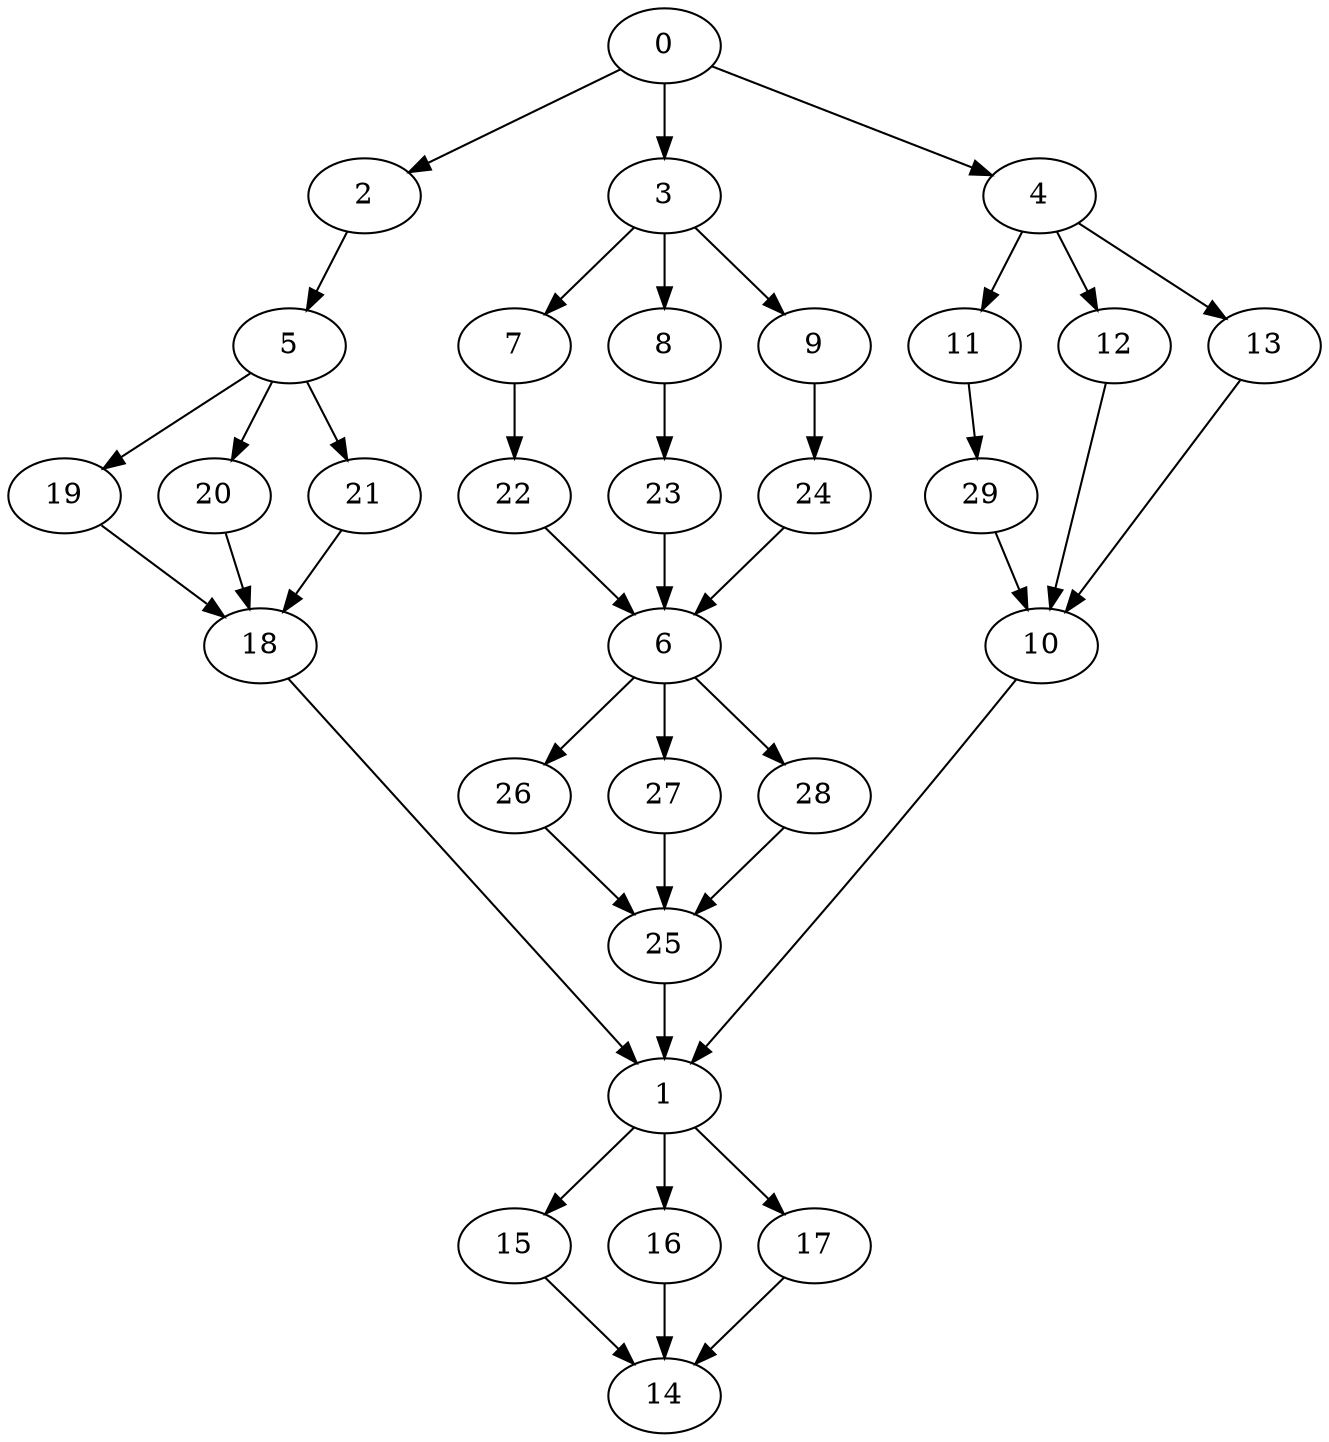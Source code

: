 digraph "SeriesParallel-MaxBf-3_Nodes_30_CCR_1.97_WeightType_Random" {
	0	 [Weight=5];
	2	 [Weight=2];
	0 -> 2	 [Weight=4];
	3	 [Weight=9];
	0 -> 3	 [Weight=12];
	4	 [Weight=10];
	0 -> 4	 [Weight=2];
	1	 [Weight=5];
	15	 [Weight=4];
	1 -> 15	 [Weight=11];
	16	 [Weight=8];
	1 -> 16	 [Weight=6];
	17	 [Weight=7];
	1 -> 17	 [Weight=10];
	5	 [Weight=3];
	2 -> 5	 [Weight=7];
	7	 [Weight=3];
	3 -> 7	 [Weight=7];
	8	 [Weight=9];
	3 -> 8	 [Weight=5];
	9	 [Weight=9];
	3 -> 9	 [Weight=12];
	11	 [Weight=2];
	4 -> 11	 [Weight=12];
	12	 [Weight=2];
	4 -> 12	 [Weight=11];
	13	 [Weight=5];
	4 -> 13	 [Weight=12];
	19	 [Weight=2];
	5 -> 19	 [Weight=11];
	20	 [Weight=4];
	5 -> 20	 [Weight=11];
	21	 [Weight=7];
	5 -> 21	 [Weight=2];
	6	 [Weight=6];
	26	 [Weight=2];
	6 -> 26	 [Weight=7];
	27	 [Weight=8];
	6 -> 27	 [Weight=7];
	28	 [Weight=5];
	6 -> 28	 [Weight=12];
	22	 [Weight=8];
	7 -> 22	 [Weight=9];
	23	 [Weight=9];
	8 -> 23	 [Weight=10];
	24	 [Weight=6];
	9 -> 24	 [Weight=7];
	10	 [Weight=8];
	10 -> 1	 [Weight=9];
	29	 [Weight=9];
	11 -> 29	 [Weight=12];
	12 -> 10	 [Weight=6];
	13 -> 10	 [Weight=5];
	14	 [Weight=6];
	15 -> 14	 [Weight=5];
	16 -> 14	 [Weight=11];
	17 -> 14	 [Weight=12];
	18	 [Weight=7];
	18 -> 1	 [Weight=10];
	19 -> 18	 [Weight=7];
	20 -> 18	 [Weight=5];
	21 -> 18	 [Weight=7];
	22 -> 6	 [Weight=12];
	23 -> 6	 [Weight=12];
	24 -> 6	 [Weight=4];
	25	 [Weight=2];
	25 -> 1	 [Weight=6];
	26 -> 25	 [Weight=11];
	27 -> 25	 [Weight=6];
	28 -> 25	 [Weight=9];
	29 -> 10	 [Weight=2];
}
